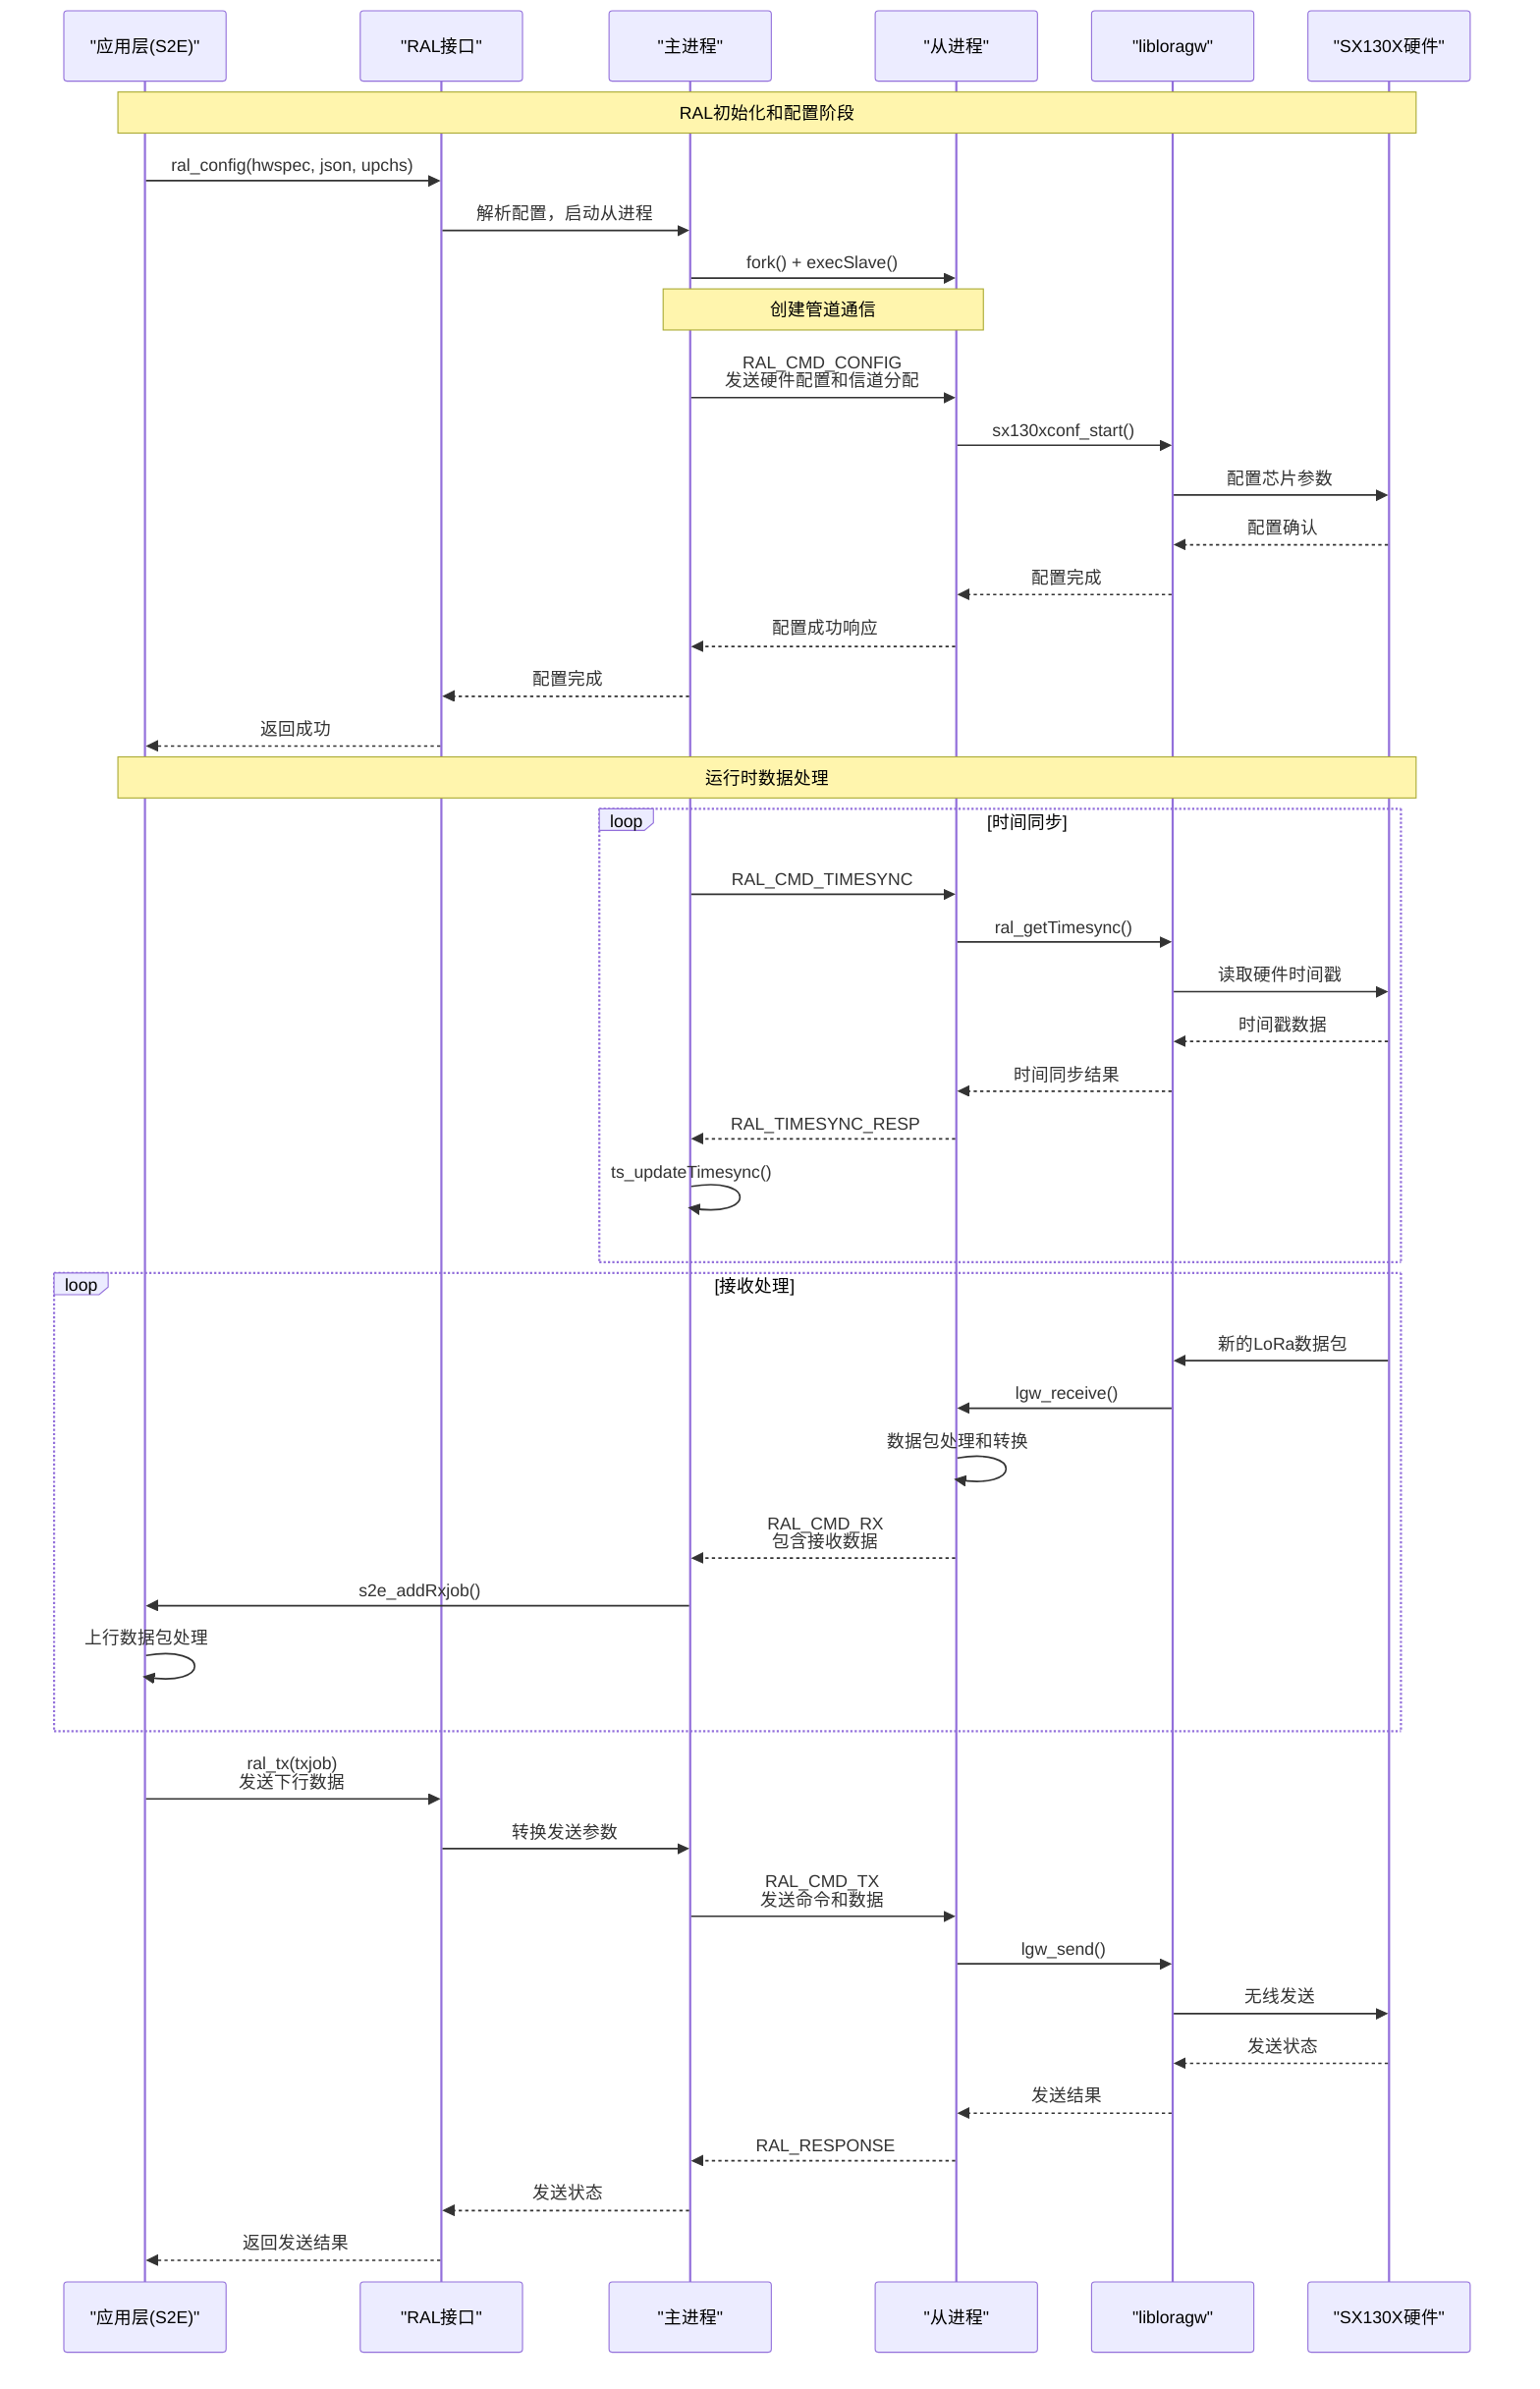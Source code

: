 sequenceDiagram
    participant App as "应用层(S2E)"
    participant RAL as "RAL接口"
    participant Master as "主进程"
    participant Slave as "从进程"
    participant LGW as "libloragw"
    participant HW as "SX130X硬件"

    Note over App,HW: RAL初始化和配置阶段
    
    App->>RAL: ral_config(hwspec, json, upchs)
    RAL->>Master: 解析配置，启动从进程
    
    Master->>Slave: fork() + execSlave()
    Note over Master,Slave: 创建管道通信
    
    Master->>Slave: RAL_CMD_CONFIG<br/>发送硬件配置和信道分配
    Slave->>LGW: sx130xconf_start()
    LGW->>HW: 配置芯片参数
    HW-->>LGW: 配置确认
    LGW-->>Slave: 配置完成
    Slave-->>Master: 配置成功响应
    Master-->>RAL: 配置完成
    RAL-->>App: 返回成功

    Note over App,HW: 运行时数据处理
    
    loop 时间同步
        Master->>Slave: RAL_CMD_TIMESYNC
        Slave->>LGW: ral_getTimesync()
        LGW->>HW: 读取硬件时间戳
        HW-->>LGW: 时间戳数据
        LGW-->>Slave: 时间同步结果
        Slave-->>Master: RAL_TIMESYNC_RESP
        Master->>Master: ts_updateTimesync()
    end

    loop 接收处理
        HW->>LGW: 新的LoRa数据包
        LGW->>Slave: lgw_receive()
        Slave->>Slave: 数据包处理和转换
        Slave-->>Master: RAL_CMD_RX<br/>包含接收数据
        Master->>App: s2e_addRxjob()
        App->>App: 上行数据包处理
    end

    App->>RAL: ral_tx(txjob)<br/>发送下行数据
    RAL->>Master: 转换发送参数
    Master->>Slave: RAL_CMD_TX<br/>发送命令和数据
    Slave->>LGW: lgw_send()
    LGW->>HW: 无线发送
    HW-->>LGW: 发送状态
    LGW-->>Slave: 发送结果
    Slave-->>Master: RAL_RESPONSE
    Master-->>RAL: 发送状态
    RAL-->>App: 返回发送结果